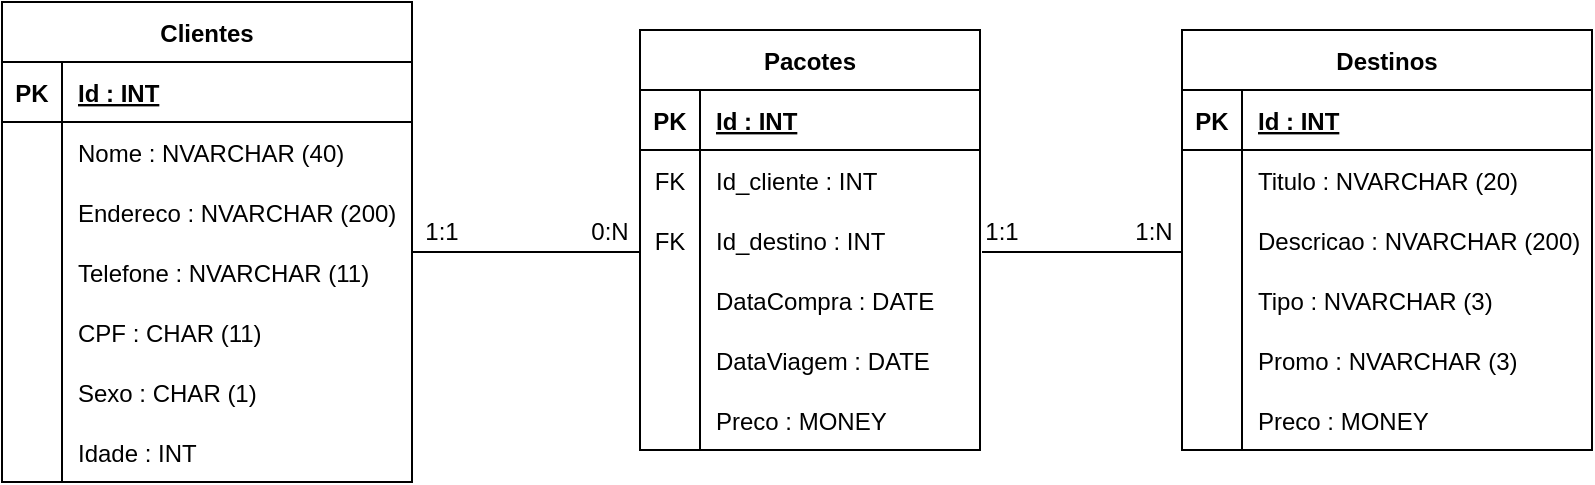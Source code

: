 <mxfile version="16.0.0" type="device"><diagram id="dJuLooKrrioFIsDcG3cR" name="Page-1"><mxGraphModel dx="1422" dy="794" grid="1" gridSize="10" guides="1" tooltips="1" connect="1" arrows="1" fold="1" page="1" pageScale="1" pageWidth="827" pageHeight="1169" math="0" shadow="0"><root><mxCell id="0"/><mxCell id="1" parent="0"/><mxCell id="FXWUrBFMCSyvXVMNI-W--1" value="Clientes" style="shape=table;startSize=30;container=1;collapsible=1;childLayout=tableLayout;fixedRows=1;rowLines=0;fontStyle=1;align=center;resizeLast=1;" vertex="1" parent="1"><mxGeometry x="11" y="312" width="205" height="240" as="geometry"><mxRectangle x="20" y="50" width="70" height="30" as="alternateBounds"/></mxGeometry></mxCell><mxCell id="FXWUrBFMCSyvXVMNI-W--2" value="" style="shape=partialRectangle;collapsible=0;dropTarget=0;pointerEvents=0;fillColor=none;top=0;left=0;bottom=1;right=0;points=[[0,0.5],[1,0.5]];portConstraint=eastwest;" vertex="1" parent="FXWUrBFMCSyvXVMNI-W--1"><mxGeometry y="30" width="205" height="30" as="geometry"/></mxCell><mxCell id="FXWUrBFMCSyvXVMNI-W--3" value="PK" style="shape=partialRectangle;connectable=0;fillColor=none;top=0;left=0;bottom=0;right=0;fontStyle=1;overflow=hidden;" vertex="1" parent="FXWUrBFMCSyvXVMNI-W--2"><mxGeometry width="30" height="30" as="geometry"><mxRectangle width="30" height="30" as="alternateBounds"/></mxGeometry></mxCell><mxCell id="FXWUrBFMCSyvXVMNI-W--4" value="Id : INT" style="shape=partialRectangle;connectable=0;fillColor=none;top=0;left=0;bottom=0;right=0;align=left;spacingLeft=6;fontStyle=5;overflow=hidden;" vertex="1" parent="FXWUrBFMCSyvXVMNI-W--2"><mxGeometry x="30" width="175" height="30" as="geometry"><mxRectangle width="175" height="30" as="alternateBounds"/></mxGeometry></mxCell><mxCell id="FXWUrBFMCSyvXVMNI-W--5" value="" style="shape=partialRectangle;collapsible=0;dropTarget=0;pointerEvents=0;fillColor=none;top=0;left=0;bottom=0;right=0;points=[[0,0.5],[1,0.5]];portConstraint=eastwest;" vertex="1" parent="FXWUrBFMCSyvXVMNI-W--1"><mxGeometry y="60" width="205" height="30" as="geometry"/></mxCell><mxCell id="FXWUrBFMCSyvXVMNI-W--6" value="" style="shape=partialRectangle;connectable=0;fillColor=none;top=0;left=0;bottom=0;right=0;editable=1;overflow=hidden;" vertex="1" parent="FXWUrBFMCSyvXVMNI-W--5"><mxGeometry width="30" height="30" as="geometry"><mxRectangle width="30" height="30" as="alternateBounds"/></mxGeometry></mxCell><mxCell id="FXWUrBFMCSyvXVMNI-W--7" value="Nome : NVARCHAR (40)" style="shape=partialRectangle;connectable=0;fillColor=none;top=0;left=0;bottom=0;right=0;align=left;spacingLeft=6;overflow=hidden;" vertex="1" parent="FXWUrBFMCSyvXVMNI-W--5"><mxGeometry x="30" width="175" height="30" as="geometry"><mxRectangle width="175" height="30" as="alternateBounds"/></mxGeometry></mxCell><mxCell id="FXWUrBFMCSyvXVMNI-W--8" value="" style="shape=partialRectangle;collapsible=0;dropTarget=0;pointerEvents=0;fillColor=none;top=0;left=0;bottom=0;right=0;points=[[0,0.5],[1,0.5]];portConstraint=eastwest;" vertex="1" parent="FXWUrBFMCSyvXVMNI-W--1"><mxGeometry y="90" width="205" height="30" as="geometry"/></mxCell><mxCell id="FXWUrBFMCSyvXVMNI-W--9" value="" style="shape=partialRectangle;connectable=0;fillColor=none;top=0;left=0;bottom=0;right=0;editable=1;overflow=hidden;" vertex="1" parent="FXWUrBFMCSyvXVMNI-W--8"><mxGeometry width="30" height="30" as="geometry"><mxRectangle width="30" height="30" as="alternateBounds"/></mxGeometry></mxCell><mxCell id="FXWUrBFMCSyvXVMNI-W--10" value="Endereco : NVARCHAR (200)" style="shape=partialRectangle;connectable=0;fillColor=none;top=0;left=0;bottom=0;right=0;align=left;spacingLeft=6;overflow=hidden;" vertex="1" parent="FXWUrBFMCSyvXVMNI-W--8"><mxGeometry x="30" width="175" height="30" as="geometry"><mxRectangle width="175" height="30" as="alternateBounds"/></mxGeometry></mxCell><mxCell id="FXWUrBFMCSyvXVMNI-W--11" value="" style="shape=partialRectangle;collapsible=0;dropTarget=0;pointerEvents=0;fillColor=none;top=0;left=0;bottom=0;right=0;points=[[0,0.5],[1,0.5]];portConstraint=eastwest;" vertex="1" parent="FXWUrBFMCSyvXVMNI-W--1"><mxGeometry y="120" width="205" height="30" as="geometry"/></mxCell><mxCell id="FXWUrBFMCSyvXVMNI-W--12" value="" style="shape=partialRectangle;connectable=0;fillColor=none;top=0;left=0;bottom=0;right=0;editable=1;overflow=hidden;" vertex="1" parent="FXWUrBFMCSyvXVMNI-W--11"><mxGeometry width="30" height="30" as="geometry"><mxRectangle width="30" height="30" as="alternateBounds"/></mxGeometry></mxCell><mxCell id="FXWUrBFMCSyvXVMNI-W--13" value="Telefone : NVARCHAR (11)" style="shape=partialRectangle;connectable=0;fillColor=none;top=0;left=0;bottom=0;right=0;align=left;spacingLeft=6;overflow=hidden;" vertex="1" parent="FXWUrBFMCSyvXVMNI-W--11"><mxGeometry x="30" width="175" height="30" as="geometry"><mxRectangle width="175" height="30" as="alternateBounds"/></mxGeometry></mxCell><mxCell id="FXWUrBFMCSyvXVMNI-W--14" style="shape=partialRectangle;collapsible=0;dropTarget=0;pointerEvents=0;fillColor=none;top=0;left=0;bottom=0;right=0;points=[[0,0.5],[1,0.5]];portConstraint=eastwest;" vertex="1" parent="FXWUrBFMCSyvXVMNI-W--1"><mxGeometry y="150" width="205" height="30" as="geometry"/></mxCell><mxCell id="FXWUrBFMCSyvXVMNI-W--15" style="shape=partialRectangle;connectable=0;fillColor=none;top=0;left=0;bottom=0;right=0;editable=1;overflow=hidden;" vertex="1" parent="FXWUrBFMCSyvXVMNI-W--14"><mxGeometry width="30" height="30" as="geometry"><mxRectangle width="30" height="30" as="alternateBounds"/></mxGeometry></mxCell><mxCell id="FXWUrBFMCSyvXVMNI-W--16" value="CPF : CHAR (11)" style="shape=partialRectangle;connectable=0;fillColor=none;top=0;left=0;bottom=0;right=0;align=left;spacingLeft=6;overflow=hidden;" vertex="1" parent="FXWUrBFMCSyvXVMNI-W--14"><mxGeometry x="30" width="175" height="30" as="geometry"><mxRectangle width="175" height="30" as="alternateBounds"/></mxGeometry></mxCell><mxCell id="FXWUrBFMCSyvXVMNI-W--17" style="shape=partialRectangle;collapsible=0;dropTarget=0;pointerEvents=0;fillColor=none;top=0;left=0;bottom=0;right=0;points=[[0,0.5],[1,0.5]];portConstraint=eastwest;" vertex="1" parent="FXWUrBFMCSyvXVMNI-W--1"><mxGeometry y="180" width="205" height="30" as="geometry"/></mxCell><mxCell id="FXWUrBFMCSyvXVMNI-W--18" style="shape=partialRectangle;connectable=0;fillColor=none;top=0;left=0;bottom=0;right=0;editable=1;overflow=hidden;" vertex="1" parent="FXWUrBFMCSyvXVMNI-W--17"><mxGeometry width="30" height="30" as="geometry"><mxRectangle width="30" height="30" as="alternateBounds"/></mxGeometry></mxCell><mxCell id="FXWUrBFMCSyvXVMNI-W--19" value="Sexo : CHAR (1)" style="shape=partialRectangle;connectable=0;fillColor=none;top=0;left=0;bottom=0;right=0;align=left;spacingLeft=6;overflow=hidden;" vertex="1" parent="FXWUrBFMCSyvXVMNI-W--17"><mxGeometry x="30" width="175" height="30" as="geometry"><mxRectangle width="175" height="30" as="alternateBounds"/></mxGeometry></mxCell><mxCell id="FXWUrBFMCSyvXVMNI-W--20" style="shape=partialRectangle;collapsible=0;dropTarget=0;pointerEvents=0;fillColor=none;top=0;left=0;bottom=0;right=0;points=[[0,0.5],[1,0.5]];portConstraint=eastwest;" vertex="1" parent="FXWUrBFMCSyvXVMNI-W--1"><mxGeometry y="210" width="205" height="30" as="geometry"/></mxCell><mxCell id="FXWUrBFMCSyvXVMNI-W--21" style="shape=partialRectangle;connectable=0;fillColor=none;top=0;left=0;bottom=0;right=0;editable=1;overflow=hidden;" vertex="1" parent="FXWUrBFMCSyvXVMNI-W--20"><mxGeometry width="30" height="30" as="geometry"><mxRectangle width="30" height="30" as="alternateBounds"/></mxGeometry></mxCell><mxCell id="FXWUrBFMCSyvXVMNI-W--22" value="Idade : INT" style="shape=partialRectangle;connectable=0;fillColor=none;top=0;left=0;bottom=0;right=0;align=left;spacingLeft=6;overflow=hidden;" vertex="1" parent="FXWUrBFMCSyvXVMNI-W--20"><mxGeometry x="30" width="175" height="30" as="geometry"><mxRectangle width="175" height="30" as="alternateBounds"/></mxGeometry></mxCell><mxCell id="FXWUrBFMCSyvXVMNI-W--23" value="Pacotes" style="shape=table;startSize=30;container=1;collapsible=1;childLayout=tableLayout;fixedRows=1;rowLines=0;fontStyle=1;align=center;resizeLast=1;" vertex="1" parent="1"><mxGeometry x="330" y="326" width="170" height="210" as="geometry"><mxRectangle x="350" y="50" width="70" height="30" as="alternateBounds"/></mxGeometry></mxCell><mxCell id="FXWUrBFMCSyvXVMNI-W--24" value="" style="shape=partialRectangle;collapsible=0;dropTarget=0;pointerEvents=0;fillColor=none;top=0;left=0;bottom=1;right=0;points=[[0,0.5],[1,0.5]];portConstraint=eastwest;" vertex="1" parent="FXWUrBFMCSyvXVMNI-W--23"><mxGeometry y="30" width="170" height="30" as="geometry"/></mxCell><mxCell id="FXWUrBFMCSyvXVMNI-W--25" value="PK" style="shape=partialRectangle;connectable=0;fillColor=none;top=0;left=0;bottom=0;right=0;fontStyle=1;overflow=hidden;" vertex="1" parent="FXWUrBFMCSyvXVMNI-W--24"><mxGeometry width="30" height="30" as="geometry"><mxRectangle width="30" height="30" as="alternateBounds"/></mxGeometry></mxCell><mxCell id="FXWUrBFMCSyvXVMNI-W--26" value="Id : INT" style="shape=partialRectangle;connectable=0;fillColor=none;top=0;left=0;bottom=0;right=0;align=left;spacingLeft=6;fontStyle=5;overflow=hidden;" vertex="1" parent="FXWUrBFMCSyvXVMNI-W--24"><mxGeometry x="30" width="140" height="30" as="geometry"><mxRectangle width="140" height="30" as="alternateBounds"/></mxGeometry></mxCell><mxCell id="FXWUrBFMCSyvXVMNI-W--27" value="" style="shape=partialRectangle;collapsible=0;dropTarget=0;pointerEvents=0;fillColor=none;top=0;left=0;bottom=0;right=0;points=[[0,0.5],[1,0.5]];portConstraint=eastwest;" vertex="1" parent="FXWUrBFMCSyvXVMNI-W--23"><mxGeometry y="60" width="170" height="30" as="geometry"/></mxCell><mxCell id="FXWUrBFMCSyvXVMNI-W--28" value="FK" style="shape=partialRectangle;connectable=0;fillColor=none;top=0;left=0;bottom=0;right=0;editable=1;overflow=hidden;" vertex="1" parent="FXWUrBFMCSyvXVMNI-W--27"><mxGeometry width="30" height="30" as="geometry"><mxRectangle width="30" height="30" as="alternateBounds"/></mxGeometry></mxCell><mxCell id="FXWUrBFMCSyvXVMNI-W--29" value="Id_cliente : INT" style="shape=partialRectangle;connectable=0;fillColor=none;top=0;left=0;bottom=0;right=0;align=left;spacingLeft=6;overflow=hidden;" vertex="1" parent="FXWUrBFMCSyvXVMNI-W--27"><mxGeometry x="30" width="140" height="30" as="geometry"><mxRectangle width="140" height="30" as="alternateBounds"/></mxGeometry></mxCell><mxCell id="FXWUrBFMCSyvXVMNI-W--30" style="shape=partialRectangle;collapsible=0;dropTarget=0;pointerEvents=0;fillColor=none;top=0;left=0;bottom=0;right=0;points=[[0,0.5],[1,0.5]];portConstraint=eastwest;" vertex="1" parent="FXWUrBFMCSyvXVMNI-W--23"><mxGeometry y="90" width="170" height="30" as="geometry"/></mxCell><mxCell id="FXWUrBFMCSyvXVMNI-W--31" value="FK" style="shape=partialRectangle;connectable=0;fillColor=none;top=0;left=0;bottom=0;right=0;editable=1;overflow=hidden;" vertex="1" parent="FXWUrBFMCSyvXVMNI-W--30"><mxGeometry width="30" height="30" as="geometry"><mxRectangle width="30" height="30" as="alternateBounds"/></mxGeometry></mxCell><mxCell id="FXWUrBFMCSyvXVMNI-W--32" value="Id_destino : INT" style="shape=partialRectangle;connectable=0;fillColor=none;top=0;left=0;bottom=0;right=0;align=left;spacingLeft=6;overflow=hidden;" vertex="1" parent="FXWUrBFMCSyvXVMNI-W--30"><mxGeometry x="30" width="140" height="30" as="geometry"><mxRectangle width="140" height="30" as="alternateBounds"/></mxGeometry></mxCell><mxCell id="FXWUrBFMCSyvXVMNI-W--33" value="" style="shape=partialRectangle;collapsible=0;dropTarget=0;pointerEvents=0;fillColor=none;top=0;left=0;bottom=0;right=0;points=[[0,0.5],[1,0.5]];portConstraint=eastwest;" vertex="1" parent="FXWUrBFMCSyvXVMNI-W--23"><mxGeometry y="120" width="170" height="30" as="geometry"/></mxCell><mxCell id="FXWUrBFMCSyvXVMNI-W--34" value="" style="shape=partialRectangle;connectable=0;fillColor=none;top=0;left=0;bottom=0;right=0;editable=1;overflow=hidden;" vertex="1" parent="FXWUrBFMCSyvXVMNI-W--33"><mxGeometry width="30" height="30" as="geometry"><mxRectangle width="30" height="30" as="alternateBounds"/></mxGeometry></mxCell><mxCell id="FXWUrBFMCSyvXVMNI-W--35" value="DataCompra : DATE" style="shape=partialRectangle;connectable=0;fillColor=none;top=0;left=0;bottom=0;right=0;align=left;spacingLeft=6;overflow=hidden;" vertex="1" parent="FXWUrBFMCSyvXVMNI-W--33"><mxGeometry x="30" width="140" height="30" as="geometry"><mxRectangle width="140" height="30" as="alternateBounds"/></mxGeometry></mxCell><mxCell id="FXWUrBFMCSyvXVMNI-W--36" value="" style="shape=partialRectangle;collapsible=0;dropTarget=0;pointerEvents=0;fillColor=none;top=0;left=0;bottom=0;right=0;points=[[0,0.5],[1,0.5]];portConstraint=eastwest;" vertex="1" parent="FXWUrBFMCSyvXVMNI-W--23"><mxGeometry y="150" width="170" height="30" as="geometry"/></mxCell><mxCell id="FXWUrBFMCSyvXVMNI-W--37" value="" style="shape=partialRectangle;connectable=0;fillColor=none;top=0;left=0;bottom=0;right=0;editable=1;overflow=hidden;" vertex="1" parent="FXWUrBFMCSyvXVMNI-W--36"><mxGeometry width="30" height="30" as="geometry"><mxRectangle width="30" height="30" as="alternateBounds"/></mxGeometry></mxCell><mxCell id="FXWUrBFMCSyvXVMNI-W--38" value="DataViagem : DATE" style="shape=partialRectangle;connectable=0;fillColor=none;top=0;left=0;bottom=0;right=0;align=left;spacingLeft=6;overflow=hidden;" vertex="1" parent="FXWUrBFMCSyvXVMNI-W--36"><mxGeometry x="30" width="140" height="30" as="geometry"><mxRectangle width="140" height="30" as="alternateBounds"/></mxGeometry></mxCell><mxCell id="FXWUrBFMCSyvXVMNI-W--39" style="shape=partialRectangle;collapsible=0;dropTarget=0;pointerEvents=0;fillColor=none;top=0;left=0;bottom=0;right=0;points=[[0,0.5],[1,0.5]];portConstraint=eastwest;" vertex="1" parent="FXWUrBFMCSyvXVMNI-W--23"><mxGeometry y="180" width="170" height="30" as="geometry"/></mxCell><mxCell id="FXWUrBFMCSyvXVMNI-W--40" style="shape=partialRectangle;connectable=0;fillColor=none;top=0;left=0;bottom=0;right=0;editable=1;overflow=hidden;" vertex="1" parent="FXWUrBFMCSyvXVMNI-W--39"><mxGeometry width="30" height="30" as="geometry"><mxRectangle width="30" height="30" as="alternateBounds"/></mxGeometry></mxCell><mxCell id="FXWUrBFMCSyvXVMNI-W--41" value="Preco : MONEY" style="shape=partialRectangle;connectable=0;fillColor=none;top=0;left=0;bottom=0;right=0;align=left;spacingLeft=6;overflow=hidden;" vertex="1" parent="FXWUrBFMCSyvXVMNI-W--39"><mxGeometry x="30" width="140" height="30" as="geometry"><mxRectangle width="140" height="30" as="alternateBounds"/></mxGeometry></mxCell><mxCell id="FXWUrBFMCSyvXVMNI-W--42" value="" style="line;strokeWidth=1;rotatable=0;dashed=0;labelPosition=right;align=left;verticalAlign=middle;spacingTop=0;spacingLeft=6;points=[];portConstraint=eastwest;" vertex="1" parent="1"><mxGeometry x="216" y="432" width="114" height="10" as="geometry"/></mxCell><mxCell id="FXWUrBFMCSyvXVMNI-W--43" value="1:1" style="text;html=1;strokeColor=none;fillColor=none;align=center;verticalAlign=middle;whiteSpace=wrap;rounded=0;" vertex="1" parent="1"><mxGeometry x="201" y="412" width="60" height="30" as="geometry"/></mxCell><mxCell id="FXWUrBFMCSyvXVMNI-W--44" value="0:N" style="text;html=1;strokeColor=none;fillColor=none;align=center;verticalAlign=middle;whiteSpace=wrap;rounded=0;" vertex="1" parent="1"><mxGeometry x="285" y="412" width="60" height="30" as="geometry"/></mxCell><mxCell id="FXWUrBFMCSyvXVMNI-W--45" value="Destinos" style="shape=table;startSize=30;container=1;collapsible=1;childLayout=tableLayout;fixedRows=1;rowLines=0;fontStyle=1;align=center;resizeLast=1;" vertex="1" parent="1"><mxGeometry x="601" y="326" width="205" height="210" as="geometry"/></mxCell><mxCell id="FXWUrBFMCSyvXVMNI-W--46" value="" style="shape=partialRectangle;collapsible=0;dropTarget=0;pointerEvents=0;fillColor=none;top=0;left=0;bottom=1;right=0;points=[[0,0.5],[1,0.5]];portConstraint=eastwest;" vertex="1" parent="FXWUrBFMCSyvXVMNI-W--45"><mxGeometry y="30" width="205" height="30" as="geometry"/></mxCell><mxCell id="FXWUrBFMCSyvXVMNI-W--47" value="PK" style="shape=partialRectangle;connectable=0;fillColor=none;top=0;left=0;bottom=0;right=0;fontStyle=1;overflow=hidden;" vertex="1" parent="FXWUrBFMCSyvXVMNI-W--46"><mxGeometry width="30" height="30" as="geometry"><mxRectangle width="30" height="30" as="alternateBounds"/></mxGeometry></mxCell><mxCell id="FXWUrBFMCSyvXVMNI-W--48" value="Id : INT" style="shape=partialRectangle;connectable=0;fillColor=none;top=0;left=0;bottom=0;right=0;align=left;spacingLeft=6;fontStyle=5;overflow=hidden;" vertex="1" parent="FXWUrBFMCSyvXVMNI-W--46"><mxGeometry x="30" width="175" height="30" as="geometry"><mxRectangle width="175" height="30" as="alternateBounds"/></mxGeometry></mxCell><mxCell id="FXWUrBFMCSyvXVMNI-W--49" value="" style="shape=partialRectangle;collapsible=0;dropTarget=0;pointerEvents=0;fillColor=none;top=0;left=0;bottom=0;right=0;points=[[0,0.5],[1,0.5]];portConstraint=eastwest;" vertex="1" parent="FXWUrBFMCSyvXVMNI-W--45"><mxGeometry y="60" width="205" height="30" as="geometry"/></mxCell><mxCell id="FXWUrBFMCSyvXVMNI-W--50" value="" style="shape=partialRectangle;connectable=0;fillColor=none;top=0;left=0;bottom=0;right=0;editable=1;overflow=hidden;" vertex="1" parent="FXWUrBFMCSyvXVMNI-W--49"><mxGeometry width="30" height="30" as="geometry"><mxRectangle width="30" height="30" as="alternateBounds"/></mxGeometry></mxCell><mxCell id="FXWUrBFMCSyvXVMNI-W--51" value="Titulo : NVARCHAR (20)" style="shape=partialRectangle;connectable=0;fillColor=none;top=0;left=0;bottom=0;right=0;align=left;spacingLeft=6;overflow=hidden;" vertex="1" parent="FXWUrBFMCSyvXVMNI-W--49"><mxGeometry x="30" width="175" height="30" as="geometry"><mxRectangle width="175" height="30" as="alternateBounds"/></mxGeometry></mxCell><mxCell id="FXWUrBFMCSyvXVMNI-W--52" value="" style="shape=partialRectangle;collapsible=0;dropTarget=0;pointerEvents=0;fillColor=none;top=0;left=0;bottom=0;right=0;points=[[0,0.5],[1,0.5]];portConstraint=eastwest;" vertex="1" parent="FXWUrBFMCSyvXVMNI-W--45"><mxGeometry y="90" width="205" height="30" as="geometry"/></mxCell><mxCell id="FXWUrBFMCSyvXVMNI-W--53" value="" style="shape=partialRectangle;connectable=0;fillColor=none;top=0;left=0;bottom=0;right=0;editable=1;overflow=hidden;" vertex="1" parent="FXWUrBFMCSyvXVMNI-W--52"><mxGeometry width="30" height="30" as="geometry"><mxRectangle width="30" height="30" as="alternateBounds"/></mxGeometry></mxCell><mxCell id="FXWUrBFMCSyvXVMNI-W--54" value="Descricao : NVARCHAR (200)" style="shape=partialRectangle;connectable=0;fillColor=none;top=0;left=0;bottom=0;right=0;align=left;spacingLeft=6;overflow=hidden;" vertex="1" parent="FXWUrBFMCSyvXVMNI-W--52"><mxGeometry x="30" width="175" height="30" as="geometry"><mxRectangle width="175" height="30" as="alternateBounds"/></mxGeometry></mxCell><mxCell id="FXWUrBFMCSyvXVMNI-W--55" value="" style="shape=partialRectangle;collapsible=0;dropTarget=0;pointerEvents=0;fillColor=none;top=0;left=0;bottom=0;right=0;points=[[0,0.5],[1,0.5]];portConstraint=eastwest;" vertex="1" parent="FXWUrBFMCSyvXVMNI-W--45"><mxGeometry y="120" width="205" height="30" as="geometry"/></mxCell><mxCell id="FXWUrBFMCSyvXVMNI-W--56" value="" style="shape=partialRectangle;connectable=0;fillColor=none;top=0;left=0;bottom=0;right=0;editable=1;overflow=hidden;" vertex="1" parent="FXWUrBFMCSyvXVMNI-W--55"><mxGeometry width="30" height="30" as="geometry"><mxRectangle width="30" height="30" as="alternateBounds"/></mxGeometry></mxCell><mxCell id="FXWUrBFMCSyvXVMNI-W--57" value="Tipo : NVARCHAR (3)" style="shape=partialRectangle;connectable=0;fillColor=none;top=0;left=0;bottom=0;right=0;align=left;spacingLeft=6;overflow=hidden;" vertex="1" parent="FXWUrBFMCSyvXVMNI-W--55"><mxGeometry x="30" width="175" height="30" as="geometry"><mxRectangle width="175" height="30" as="alternateBounds"/></mxGeometry></mxCell><mxCell id="FXWUrBFMCSyvXVMNI-W--58" style="shape=partialRectangle;collapsible=0;dropTarget=0;pointerEvents=0;fillColor=none;top=0;left=0;bottom=0;right=0;points=[[0,0.5],[1,0.5]];portConstraint=eastwest;" vertex="1" parent="FXWUrBFMCSyvXVMNI-W--45"><mxGeometry y="150" width="205" height="30" as="geometry"/></mxCell><mxCell id="FXWUrBFMCSyvXVMNI-W--59" style="shape=partialRectangle;connectable=0;fillColor=none;top=0;left=0;bottom=0;right=0;editable=1;overflow=hidden;" vertex="1" parent="FXWUrBFMCSyvXVMNI-W--58"><mxGeometry width="30" height="30" as="geometry"><mxRectangle width="30" height="30" as="alternateBounds"/></mxGeometry></mxCell><mxCell id="FXWUrBFMCSyvXVMNI-W--60" value="Promo : NVARCHAR (3)" style="shape=partialRectangle;connectable=0;fillColor=none;top=0;left=0;bottom=0;right=0;align=left;spacingLeft=6;overflow=hidden;" vertex="1" parent="FXWUrBFMCSyvXVMNI-W--58"><mxGeometry x="30" width="175" height="30" as="geometry"><mxRectangle width="175" height="30" as="alternateBounds"/></mxGeometry></mxCell><mxCell id="FXWUrBFMCSyvXVMNI-W--61" style="shape=partialRectangle;collapsible=0;dropTarget=0;pointerEvents=0;fillColor=none;top=0;left=0;bottom=0;right=0;points=[[0,0.5],[1,0.5]];portConstraint=eastwest;" vertex="1" parent="FXWUrBFMCSyvXVMNI-W--45"><mxGeometry y="180" width="205" height="30" as="geometry"/></mxCell><mxCell id="FXWUrBFMCSyvXVMNI-W--62" style="shape=partialRectangle;connectable=0;fillColor=none;top=0;left=0;bottom=0;right=0;editable=1;overflow=hidden;" vertex="1" parent="FXWUrBFMCSyvXVMNI-W--61"><mxGeometry width="30" height="30" as="geometry"><mxRectangle width="30" height="30" as="alternateBounds"/></mxGeometry></mxCell><mxCell id="FXWUrBFMCSyvXVMNI-W--63" value="Preco : MONEY" style="shape=partialRectangle;connectable=0;fillColor=none;top=0;left=0;bottom=0;right=0;align=left;spacingLeft=6;overflow=hidden;" vertex="1" parent="FXWUrBFMCSyvXVMNI-W--61"><mxGeometry x="30" width="175" height="30" as="geometry"><mxRectangle width="175" height="30" as="alternateBounds"/></mxGeometry></mxCell><mxCell id="FXWUrBFMCSyvXVMNI-W--64" value="" style="line;strokeWidth=1;rotatable=0;dashed=0;labelPosition=right;align=left;verticalAlign=middle;spacingTop=0;spacingLeft=6;points=[];portConstraint=eastwest;" vertex="1" parent="1"><mxGeometry x="501" y="432" width="100" height="10" as="geometry"/></mxCell><mxCell id="FXWUrBFMCSyvXVMNI-W--65" value="1:1" style="text;html=1;strokeColor=none;fillColor=none;align=center;verticalAlign=middle;whiteSpace=wrap;rounded=0;" vertex="1" parent="1"><mxGeometry x="481" y="412" width="60" height="30" as="geometry"/></mxCell><mxCell id="FXWUrBFMCSyvXVMNI-W--66" value="1:N" style="text;html=1;strokeColor=none;fillColor=none;align=center;verticalAlign=middle;whiteSpace=wrap;rounded=0;" vertex="1" parent="1"><mxGeometry x="557" y="412" width="60" height="30" as="geometry"/></mxCell></root></mxGraphModel></diagram></mxfile>